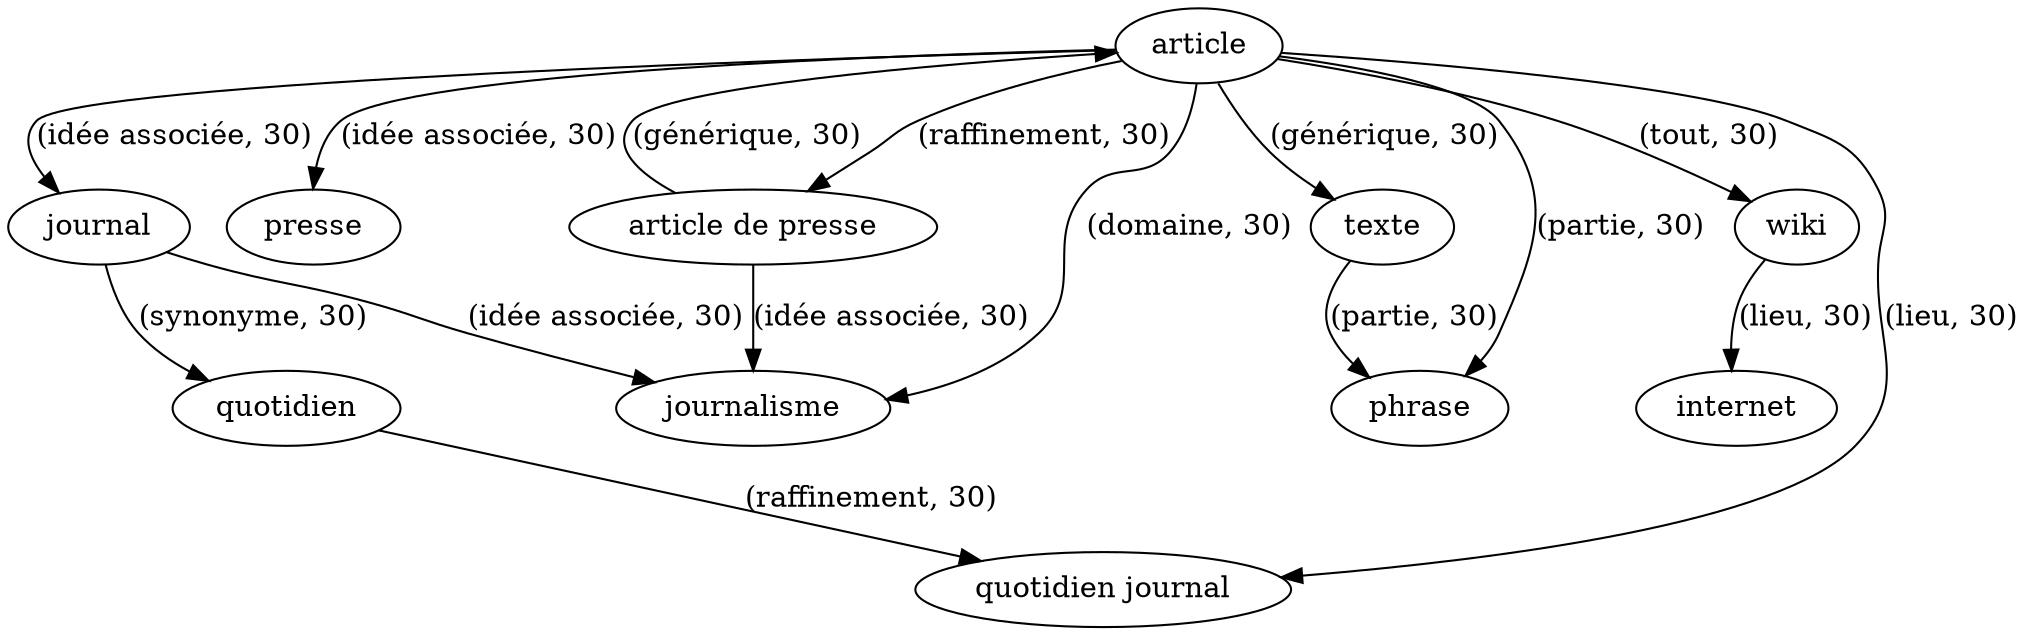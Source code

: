 digraph reseauLexical1 {

    "article" -> "journal"               [label="(idée associée, 30)"];
    "article" -> "presse"                [label="(idée associée, 30)"];
    "article" -> "journalisme"           [label="(domaine, 30)"];
    "article" -> "texte"                 [label="(générique, 30)"];
    "article" -> "article de presse"     [label="(raffinement, 30)"];
    "article" -> "phrase"                [label="(partie, 30)"];
    "article" -> "wiki"		         [label="(tout, 30)"];
    "article" -> "quotidien journal"     [label="(lieu, 30)"];
    
    "journal" -> "journalisme"	         [label="(idée associée, 30)"];
    "journal" -> "quotidien"             [label="(synonyme, 30)"];
    
    "quotidien" -> "quotidien journal"   [label="(raffinement, 30)"];

    "texte" -> "phrase"                  [label="(partie, 30)"];

    "wiki" -> "internet"                 [label="(lieu, 30)"];

    "article de presse" -> "article"     [label="(générique, 30)"];
    "article de presse" -> "journalisme" [label="(idée associée, 30)"];
}